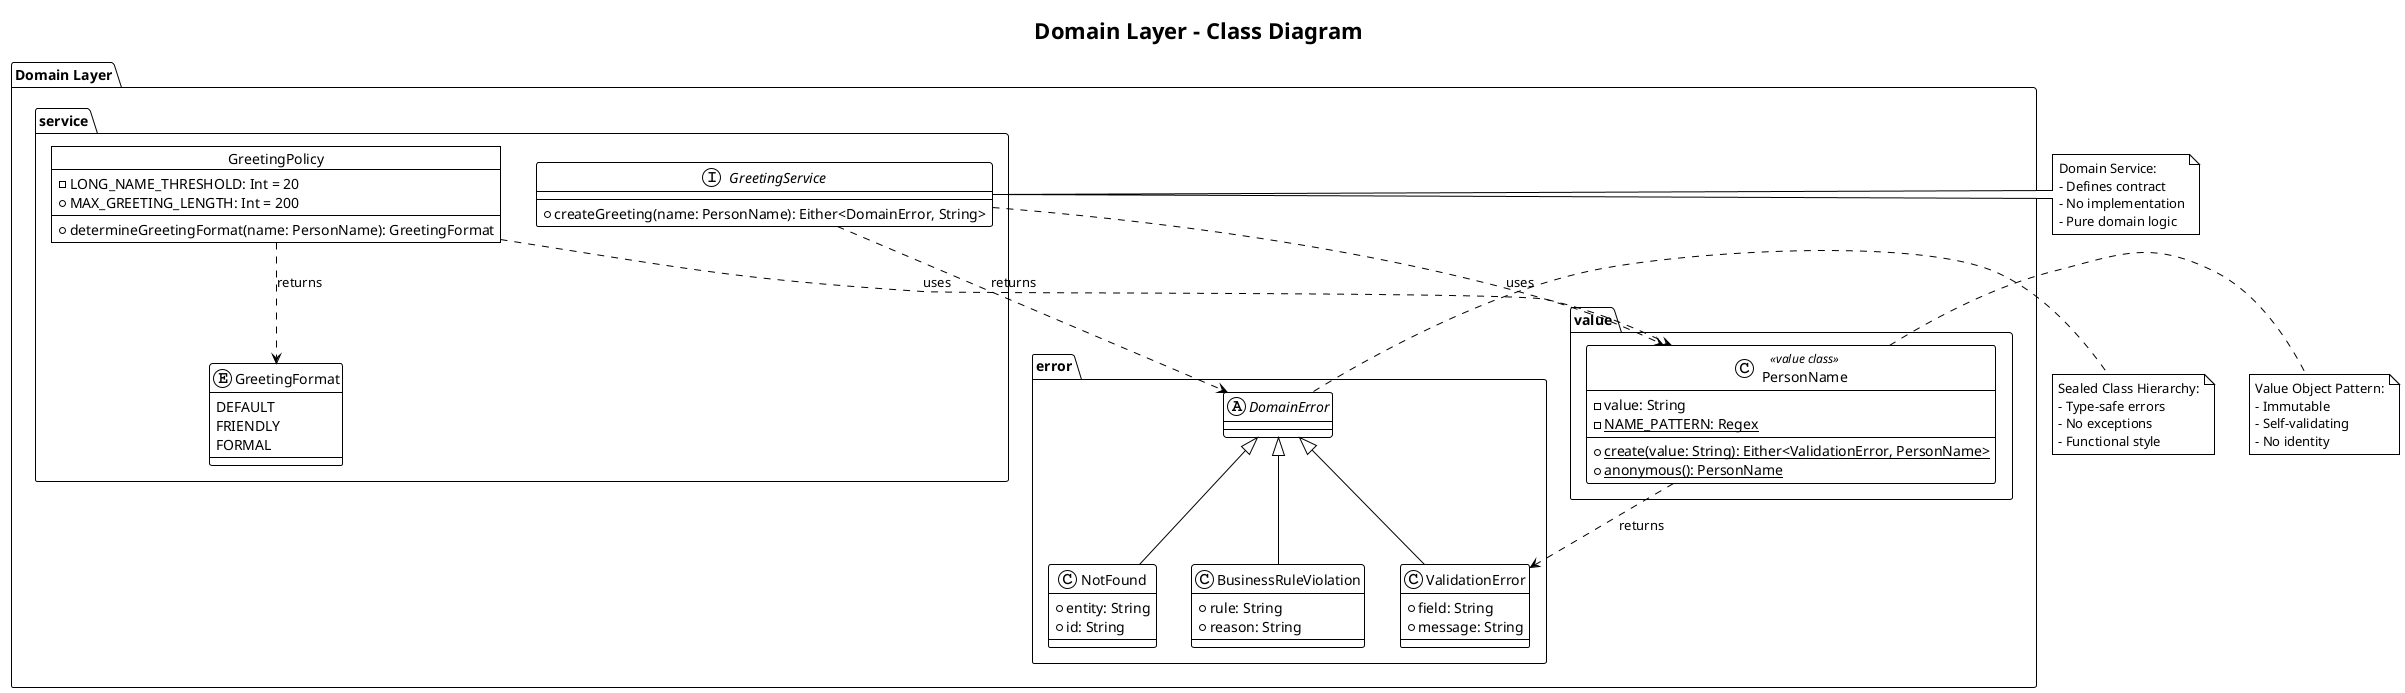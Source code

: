 @startuml domain-layer-class
!theme plain
title Domain Layer - Class Diagram

package "Domain Layer" {
    package "value" {
        class PersonName <<value class>> {
            - value: String
            - {static} NAME_PATTERN: Regex
            --
            + {static} create(value: String): Either<ValidationError, PersonName>
            + {static} anonymous(): PersonName
        }
    }
    
    package "service" {
        interface GreetingService {
            + createGreeting(name: PersonName): Either<DomainError, String>
        }
        
        object GreetingPolicy {
            - LONG_NAME_THRESHOLD: Int = 20
            + MAX_GREETING_LENGTH: Int = 200
            --
            + determineGreetingFormat(name: PersonName): GreetingFormat
        }
        
        enum GreetingFormat {
            DEFAULT
            FRIENDLY
            FORMAL
        }
    }
    
    package "error" {
        abstract class DomainError
        
        class ValidationError {
            + field: String
            + message: String
        }
        
        class BusinessRuleViolation {
            + rule: String
            + reason: String
        }
        
        class NotFound {
            + entity: String
            + id: String
        }
        
        DomainError <|-- ValidationError
        DomainError <|-- BusinessRuleViolation
        DomainError <|-- NotFound
    }
}

' Relationships
GreetingService ..> PersonName : uses
GreetingService ..> DomainError : returns
GreetingPolicy ..> PersonName : uses
GreetingPolicy ..> GreetingFormat : returns
PersonName ..> ValidationError : returns

' Notes
note right of PersonName
    Value Object Pattern:
    - Immutable
    - Self-validating
    - No identity
end note

note right of GreetingService
    Domain Service:
    - Defines contract
    - No implementation
    - Pure domain logic
end note

note right of DomainError
    Sealed Class Hierarchy:
    - Type-safe errors
    - No exceptions
    - Functional style
end note

@enduml